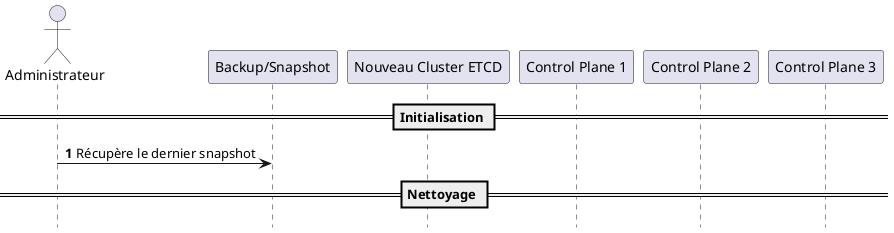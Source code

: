 @startuml
autonumber
hide footbox

actor "Administrateur" as Admin
participant "Backup/Snapshot" as Backup
participant "Nouveau Cluster ETCD" as NewCluster
participant "Control Plane 1" as Node1
participant "Control Plane 2" as Node2
participant "Control Plane 3" as Node3

== Initialisation ==
Admin -> Backup : Récupère le dernier snapshot

== Nettoyage ==

@enduml